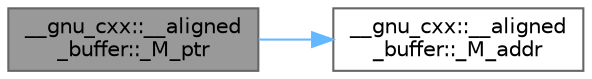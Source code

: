 digraph "__gnu_cxx::__aligned_buffer::_M_ptr"
{
 // LATEX_PDF_SIZE
  bgcolor="transparent";
  edge [fontname=Helvetica,fontsize=10,labelfontname=Helvetica,labelfontsize=10];
  node [fontname=Helvetica,fontsize=10,shape=box,height=0.2,width=0.4];
  rankdir="LR";
  Node1 [id="Node000001",label="__gnu_cxx::__aligned\l_buffer::_M_ptr",height=0.2,width=0.4,color="gray40", fillcolor="grey60", style="filled", fontcolor="black",tooltip=" "];
  Node1 -> Node2 [id="edge3_Node000001_Node000002",color="steelblue1",style="solid",tooltip=" "];
  Node2 [id="Node000002",label="__gnu_cxx::__aligned\l_buffer::_M_addr",height=0.2,width=0.4,color="grey40", fillcolor="white", style="filled",URL="$struct____gnu__cxx_1_1____aligned__buffer.html#a1d3a215f88d305fbe28246d64b0a2fda",tooltip=" "];
}
